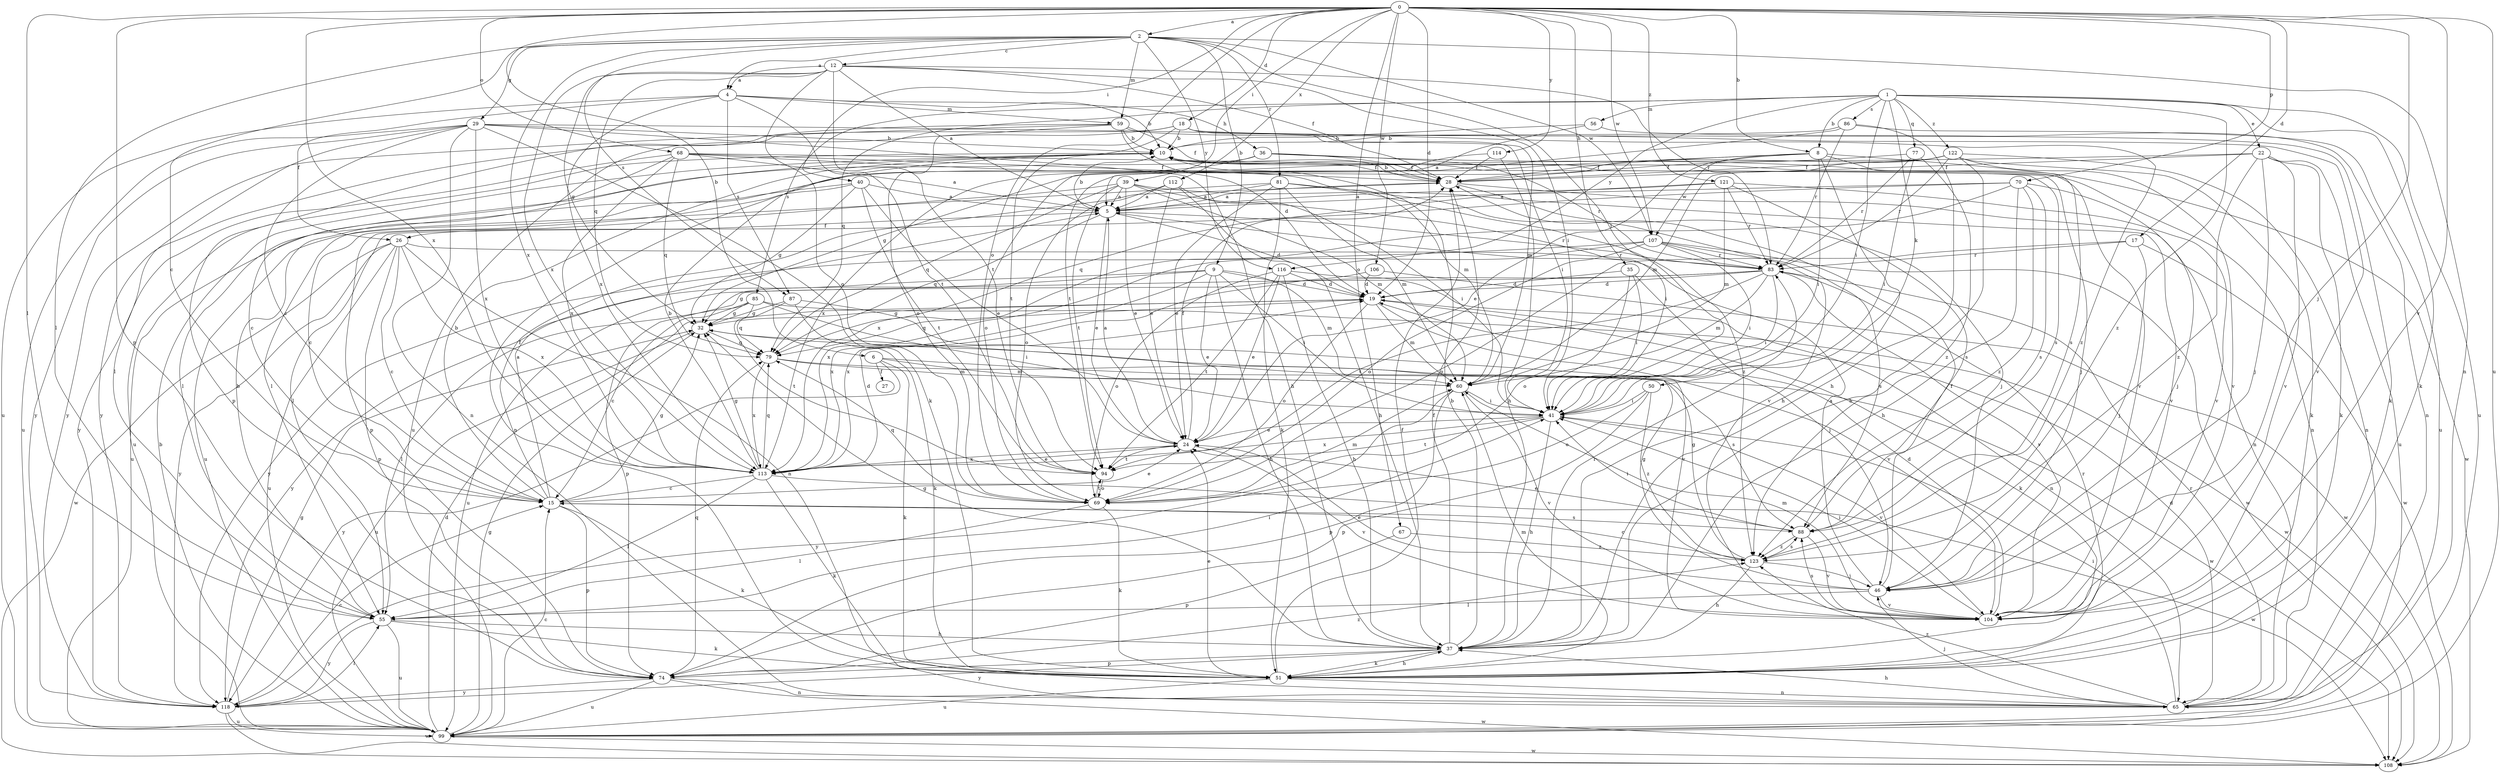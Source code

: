strict digraph  {
0;
1;
2;
4;
5;
6;
8;
9;
10;
12;
15;
17;
18;
19;
22;
24;
26;
27;
28;
29;
32;
35;
36;
37;
39;
40;
41;
46;
50;
51;
55;
56;
59;
60;
65;
67;
68;
69;
70;
74;
77;
79;
81;
83;
85;
86;
87;
88;
94;
99;
104;
106;
107;
108;
112;
113;
114;
116;
118;
121;
122;
123;
0 -> 2  [label=a];
0 -> 6  [label=b];
0 -> 8  [label=b];
0 -> 17  [label=d];
0 -> 18  [label=d];
0 -> 19  [label=d];
0 -> 35  [label=h];
0 -> 39  [label=i];
0 -> 40  [label=i];
0 -> 46  [label=j];
0 -> 55  [label=l];
0 -> 67  [label=o];
0 -> 68  [label=o];
0 -> 69  [label=o];
0 -> 70  [label=p];
0 -> 74  [label=p];
0 -> 99  [label=u];
0 -> 104  [label=v];
0 -> 106  [label=w];
0 -> 107  [label=w];
0 -> 112  [label=x];
0 -> 113  [label=x];
0 -> 114  [label=y];
0 -> 121  [label=z];
1 -> 8  [label=b];
1 -> 22  [label=e];
1 -> 41  [label=i];
1 -> 50  [label=k];
1 -> 51  [label=k];
1 -> 56  [label=m];
1 -> 77  [label=q];
1 -> 79  [label=q];
1 -> 85  [label=s];
1 -> 86  [label=s];
1 -> 99  [label=u];
1 -> 116  [label=y];
1 -> 122  [label=z];
1 -> 123  [label=z];
2 -> 4  [label=a];
2 -> 9  [label=b];
2 -> 12  [label=c];
2 -> 15  [label=c];
2 -> 29  [label=g];
2 -> 41  [label=i];
2 -> 55  [label=l];
2 -> 59  [label=m];
2 -> 65  [label=n];
2 -> 81  [label=r];
2 -> 87  [label=s];
2 -> 107  [label=w];
2 -> 113  [label=x];
2 -> 116  [label=y];
4 -> 10  [label=b];
4 -> 26  [label=f];
4 -> 36  [label=h];
4 -> 59  [label=m];
4 -> 87  [label=s];
4 -> 94  [label=t];
4 -> 99  [label=u];
4 -> 113  [label=x];
5 -> 10  [label=b];
5 -> 19  [label=d];
5 -> 24  [label=e];
5 -> 26  [label=f];
5 -> 79  [label=q];
5 -> 83  [label=r];
6 -> 27  [label=f];
6 -> 51  [label=k];
6 -> 60  [label=m];
6 -> 88  [label=s];
6 -> 118  [label=y];
8 -> 24  [label=e];
8 -> 28  [label=f];
8 -> 37  [label=h];
8 -> 41  [label=i];
8 -> 88  [label=s];
8 -> 107  [label=w];
8 -> 108  [label=w];
8 -> 113  [label=x];
9 -> 19  [label=d];
9 -> 24  [label=e];
9 -> 32  [label=g];
9 -> 37  [label=h];
9 -> 41  [label=i];
9 -> 60  [label=m];
9 -> 113  [label=x];
9 -> 118  [label=y];
10 -> 28  [label=f];
10 -> 46  [label=j];
10 -> 65  [label=n];
10 -> 99  [label=u];
12 -> 4  [label=a];
12 -> 5  [label=a];
12 -> 28  [label=f];
12 -> 32  [label=g];
12 -> 41  [label=i];
12 -> 69  [label=o];
12 -> 79  [label=q];
12 -> 83  [label=r];
12 -> 94  [label=t];
12 -> 113  [label=x];
15 -> 5  [label=a];
15 -> 10  [label=b];
15 -> 24  [label=e];
15 -> 28  [label=f];
15 -> 32  [label=g];
15 -> 51  [label=k];
15 -> 74  [label=p];
15 -> 88  [label=s];
17 -> 46  [label=j];
17 -> 69  [label=o];
17 -> 83  [label=r];
17 -> 108  [label=w];
18 -> 10  [label=b];
18 -> 51  [label=k];
18 -> 60  [label=m];
18 -> 94  [label=t];
18 -> 99  [label=u];
18 -> 104  [label=v];
18 -> 118  [label=y];
19 -> 32  [label=g];
19 -> 51  [label=k];
19 -> 60  [label=m];
19 -> 69  [label=o];
19 -> 79  [label=q];
19 -> 104  [label=v];
22 -> 28  [label=f];
22 -> 46  [label=j];
22 -> 51  [label=k];
22 -> 55  [label=l];
22 -> 99  [label=u];
22 -> 104  [label=v];
22 -> 123  [label=z];
24 -> 5  [label=a];
24 -> 28  [label=f];
24 -> 94  [label=t];
24 -> 104  [label=v];
24 -> 113  [label=x];
26 -> 15  [label=c];
26 -> 65  [label=n];
26 -> 74  [label=p];
26 -> 83  [label=r];
26 -> 99  [label=u];
26 -> 108  [label=w];
26 -> 113  [label=x];
26 -> 118  [label=y];
28 -> 5  [label=a];
28 -> 10  [label=b];
28 -> 46  [label=j];
28 -> 65  [label=n];
29 -> 10  [label=b];
29 -> 15  [label=c];
29 -> 37  [label=h];
29 -> 41  [label=i];
29 -> 51  [label=k];
29 -> 55  [label=l];
29 -> 65  [label=n];
29 -> 99  [label=u];
29 -> 113  [label=x];
29 -> 118  [label=y];
32 -> 79  [label=q];
32 -> 99  [label=u];
35 -> 19  [label=d];
35 -> 41  [label=i];
35 -> 46  [label=j];
35 -> 69  [label=o];
36 -> 28  [label=f];
36 -> 55  [label=l];
36 -> 65  [label=n];
36 -> 83  [label=r];
36 -> 104  [label=v];
37 -> 10  [label=b];
37 -> 28  [label=f];
37 -> 32  [label=g];
37 -> 51  [label=k];
37 -> 74  [label=p];
37 -> 83  [label=r];
37 -> 118  [label=y];
39 -> 5  [label=a];
39 -> 24  [label=e];
39 -> 41  [label=i];
39 -> 60  [label=m];
39 -> 74  [label=p];
39 -> 79  [label=q];
39 -> 94  [label=t];
39 -> 104  [label=v];
40 -> 5  [label=a];
40 -> 15  [label=c];
40 -> 24  [label=e];
40 -> 32  [label=g];
40 -> 94  [label=t];
40 -> 99  [label=u];
41 -> 24  [label=e];
41 -> 37  [label=h];
41 -> 94  [label=t];
41 -> 104  [label=v];
41 -> 113  [label=x];
46 -> 5  [label=a];
46 -> 24  [label=e];
46 -> 28  [label=f];
46 -> 32  [label=g];
46 -> 55  [label=l];
46 -> 104  [label=v];
50 -> 41  [label=i];
50 -> 69  [label=o];
50 -> 74  [label=p];
50 -> 123  [label=z];
51 -> 24  [label=e];
51 -> 28  [label=f];
51 -> 37  [label=h];
51 -> 60  [label=m];
51 -> 65  [label=n];
51 -> 83  [label=r];
51 -> 99  [label=u];
55 -> 10  [label=b];
55 -> 37  [label=h];
55 -> 41  [label=i];
55 -> 51  [label=k];
55 -> 99  [label=u];
55 -> 118  [label=y];
56 -> 5  [label=a];
56 -> 10  [label=b];
56 -> 65  [label=n];
59 -> 10  [label=b];
59 -> 19  [label=d];
59 -> 28  [label=f];
59 -> 69  [label=o];
59 -> 74  [label=p];
59 -> 118  [label=y];
59 -> 123  [label=z];
60 -> 41  [label=i];
60 -> 74  [label=p];
60 -> 104  [label=v];
60 -> 118  [label=y];
65 -> 19  [label=d];
65 -> 37  [label=h];
65 -> 41  [label=i];
65 -> 46  [label=j];
65 -> 83  [label=r];
65 -> 123  [label=z];
67 -> 74  [label=p];
67 -> 123  [label=z];
68 -> 5  [label=a];
68 -> 15  [label=c];
68 -> 28  [label=f];
68 -> 60  [label=m];
68 -> 79  [label=q];
68 -> 88  [label=s];
68 -> 113  [label=x];
68 -> 118  [label=y];
69 -> 51  [label=k];
69 -> 55  [label=l];
69 -> 60  [label=m];
69 -> 79  [label=q];
69 -> 94  [label=t];
70 -> 5  [label=a];
70 -> 37  [label=h];
70 -> 46  [label=j];
70 -> 55  [label=l];
70 -> 88  [label=s];
70 -> 113  [label=x];
70 -> 123  [label=z];
74 -> 65  [label=n];
74 -> 79  [label=q];
74 -> 99  [label=u];
74 -> 108  [label=w];
74 -> 118  [label=y];
74 -> 123  [label=z];
77 -> 28  [label=f];
77 -> 41  [label=i];
77 -> 83  [label=r];
77 -> 123  [label=z];
79 -> 60  [label=m];
79 -> 108  [label=w];
79 -> 113  [label=x];
81 -> 5  [label=a];
81 -> 24  [label=e];
81 -> 51  [label=k];
81 -> 60  [label=m];
81 -> 99  [label=u];
81 -> 104  [label=v];
81 -> 123  [label=z];
83 -> 19  [label=d];
83 -> 41  [label=i];
83 -> 60  [label=m];
83 -> 74  [label=p];
83 -> 94  [label=t];
83 -> 99  [label=u];
83 -> 104  [label=v];
85 -> 15  [label=c];
85 -> 32  [label=g];
85 -> 41  [label=i];
85 -> 55  [label=l];
85 -> 94  [label=t];
85 -> 108  [label=w];
86 -> 10  [label=b];
86 -> 37  [label=h];
86 -> 83  [label=r];
86 -> 94  [label=t];
86 -> 99  [label=u];
87 -> 32  [label=g];
87 -> 51  [label=k];
87 -> 79  [label=q];
87 -> 104  [label=v];
88 -> 24  [label=e];
88 -> 41  [label=i];
88 -> 104  [label=v];
88 -> 123  [label=z];
94 -> 69  [label=o];
99 -> 10  [label=b];
99 -> 15  [label=c];
99 -> 19  [label=d];
99 -> 32  [label=g];
99 -> 108  [label=w];
104 -> 19  [label=d];
104 -> 41  [label=i];
104 -> 60  [label=m];
104 -> 88  [label=s];
106 -> 19  [label=d];
106 -> 108  [label=w];
106 -> 113  [label=x];
107 -> 41  [label=i];
107 -> 69  [label=o];
107 -> 83  [label=r];
107 -> 88  [label=s];
107 -> 108  [label=w];
107 -> 113  [label=x];
107 -> 118  [label=y];
112 -> 5  [label=a];
112 -> 24  [label=e];
112 -> 37  [label=h];
112 -> 41  [label=i];
112 -> 69  [label=o];
113 -> 10  [label=b];
113 -> 15  [label=c];
113 -> 19  [label=d];
113 -> 24  [label=e];
113 -> 32  [label=g];
113 -> 51  [label=k];
113 -> 55  [label=l];
113 -> 79  [label=q];
113 -> 108  [label=w];
114 -> 28  [label=f];
114 -> 37  [label=h];
114 -> 69  [label=o];
116 -> 19  [label=d];
116 -> 24  [label=e];
116 -> 37  [label=h];
116 -> 65  [label=n];
116 -> 69  [label=o];
116 -> 94  [label=t];
118 -> 15  [label=c];
118 -> 32  [label=g];
118 -> 55  [label=l];
118 -> 99  [label=u];
118 -> 108  [label=w];
121 -> 5  [label=a];
121 -> 60  [label=m];
121 -> 79  [label=q];
121 -> 83  [label=r];
121 -> 88  [label=s];
121 -> 104  [label=v];
122 -> 28  [label=f];
122 -> 32  [label=g];
122 -> 37  [label=h];
122 -> 51  [label=k];
122 -> 60  [label=m];
122 -> 65  [label=n];
122 -> 83  [label=r];
122 -> 104  [label=v];
123 -> 15  [label=c];
123 -> 32  [label=g];
123 -> 37  [label=h];
123 -> 46  [label=j];
123 -> 88  [label=s];
}
